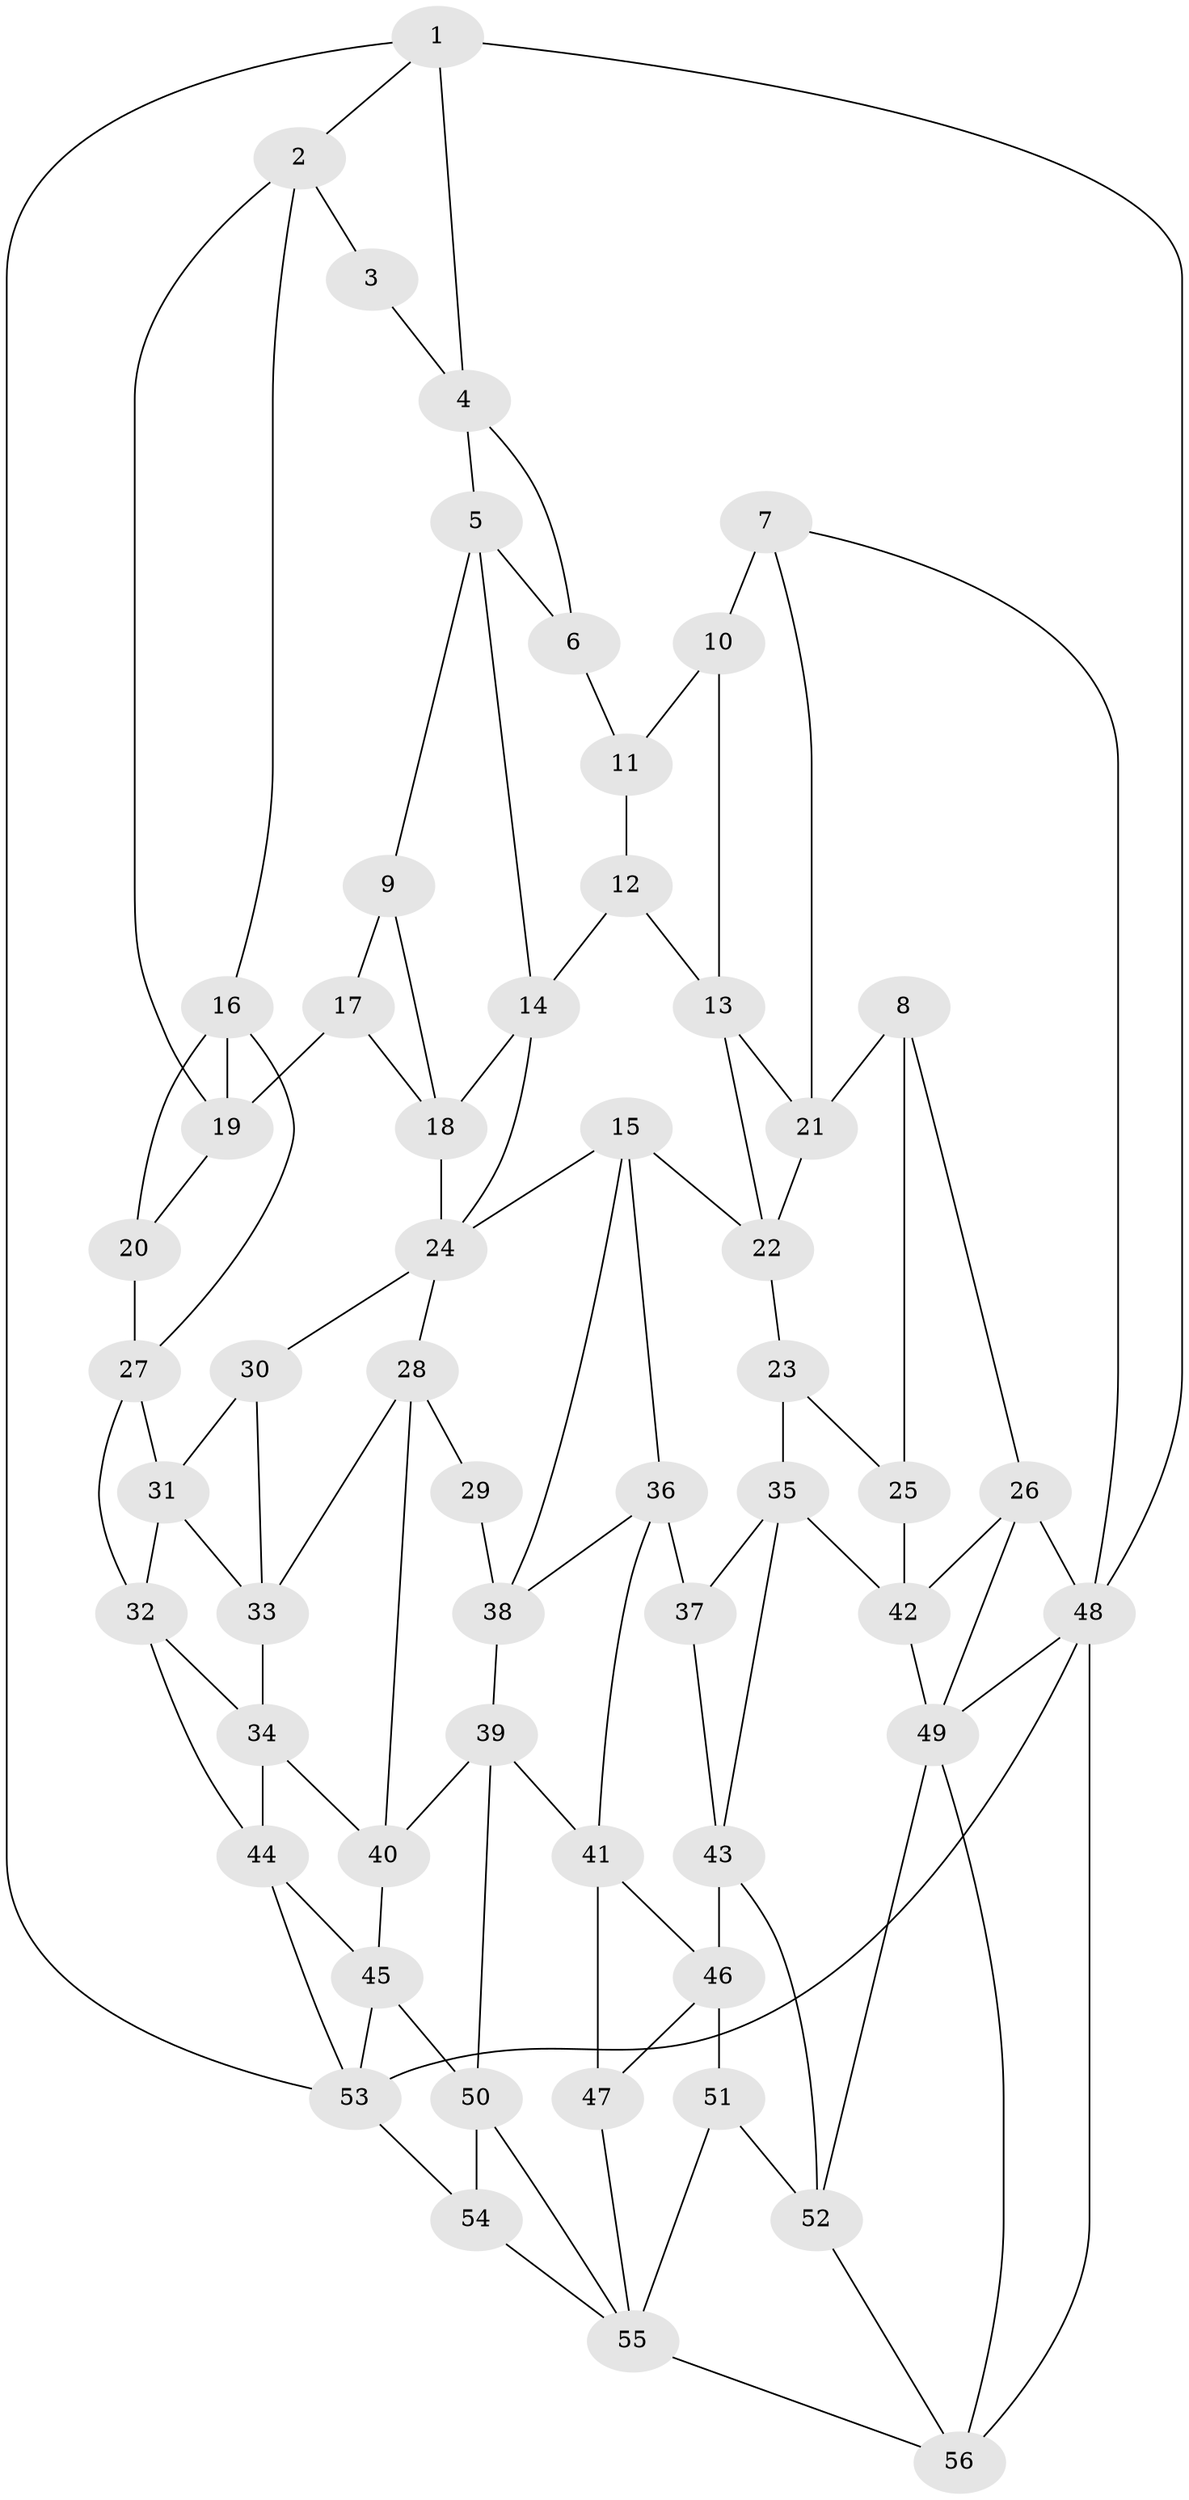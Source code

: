 // original degree distribution, {3: 0.021739130434782608, 6: 0.2318840579710145, 4: 0.2318840579710145, 5: 0.5144927536231884}
// Generated by graph-tools (version 1.1) at 2025/38/03/04/25 23:38:28]
// undirected, 56 vertices, 105 edges
graph export_dot {
  node [color=gray90,style=filled];
  1;
  2;
  3;
  4;
  5;
  6;
  7;
  8;
  9;
  10;
  11;
  12;
  13;
  14;
  15;
  16;
  17;
  18;
  19;
  20;
  21;
  22;
  23;
  24;
  25;
  26;
  27;
  28;
  29;
  30;
  31;
  32;
  33;
  34;
  35;
  36;
  37;
  38;
  39;
  40;
  41;
  42;
  43;
  44;
  45;
  46;
  47;
  48;
  49;
  50;
  51;
  52;
  53;
  54;
  55;
  56;
  1 -- 2 [weight=1.0];
  1 -- 4 [weight=1.0];
  1 -- 48 [weight=1.0];
  1 -- 53 [weight=1.0];
  2 -- 3 [weight=1.0];
  2 -- 16 [weight=1.0];
  2 -- 19 [weight=1.0];
  3 -- 4 [weight=2.0];
  4 -- 5 [weight=1.0];
  4 -- 6 [weight=1.0];
  5 -- 6 [weight=1.0];
  5 -- 9 [weight=1.0];
  5 -- 14 [weight=1.0];
  6 -- 11 [weight=1.0];
  7 -- 10 [weight=2.0];
  7 -- 21 [weight=1.0];
  7 -- 48 [weight=1.0];
  8 -- 21 [weight=2.0];
  8 -- 25 [weight=1.0];
  8 -- 26 [weight=1.0];
  9 -- 17 [weight=1.0];
  9 -- 18 [weight=1.0];
  10 -- 11 [weight=2.0];
  10 -- 13 [weight=1.0];
  11 -- 12 [weight=1.0];
  12 -- 13 [weight=1.0];
  12 -- 14 [weight=1.0];
  13 -- 21 [weight=1.0];
  13 -- 22 [weight=1.0];
  14 -- 18 [weight=1.0];
  14 -- 24 [weight=1.0];
  15 -- 22 [weight=1.0];
  15 -- 24 [weight=1.0];
  15 -- 36 [weight=1.0];
  15 -- 38 [weight=1.0];
  16 -- 19 [weight=2.0];
  16 -- 20 [weight=2.0];
  16 -- 27 [weight=1.0];
  17 -- 18 [weight=1.0];
  17 -- 19 [weight=2.0];
  18 -- 24 [weight=1.0];
  19 -- 20 [weight=1.0];
  20 -- 27 [weight=1.0];
  21 -- 22 [weight=1.0];
  22 -- 23 [weight=1.0];
  23 -- 25 [weight=1.0];
  23 -- 35 [weight=1.0];
  24 -- 28 [weight=1.0];
  24 -- 30 [weight=1.0];
  25 -- 42 [weight=1.0];
  26 -- 42 [weight=1.0];
  26 -- 48 [weight=1.0];
  26 -- 49 [weight=1.0];
  27 -- 31 [weight=1.0];
  27 -- 32 [weight=1.0];
  28 -- 29 [weight=1.0];
  28 -- 33 [weight=1.0];
  28 -- 40 [weight=1.0];
  29 -- 38 [weight=2.0];
  30 -- 31 [weight=1.0];
  30 -- 33 [weight=2.0];
  31 -- 32 [weight=1.0];
  31 -- 33 [weight=1.0];
  32 -- 34 [weight=1.0];
  32 -- 44 [weight=1.0];
  33 -- 34 [weight=1.0];
  34 -- 40 [weight=1.0];
  34 -- 44 [weight=1.0];
  35 -- 37 [weight=1.0];
  35 -- 42 [weight=1.0];
  35 -- 43 [weight=1.0];
  36 -- 37 [weight=2.0];
  36 -- 38 [weight=2.0];
  36 -- 41 [weight=1.0];
  37 -- 43 [weight=1.0];
  38 -- 39 [weight=1.0];
  39 -- 40 [weight=1.0];
  39 -- 41 [weight=1.0];
  39 -- 50 [weight=1.0];
  40 -- 45 [weight=1.0];
  41 -- 46 [weight=1.0];
  41 -- 47 [weight=1.0];
  42 -- 49 [weight=1.0];
  43 -- 46 [weight=2.0];
  43 -- 52 [weight=1.0];
  44 -- 45 [weight=1.0];
  44 -- 53 [weight=1.0];
  45 -- 50 [weight=1.0];
  45 -- 53 [weight=1.0];
  46 -- 47 [weight=1.0];
  46 -- 51 [weight=2.0];
  47 -- 55 [weight=1.0];
  48 -- 49 [weight=1.0];
  48 -- 53 [weight=1.0];
  48 -- 56 [weight=1.0];
  49 -- 52 [weight=1.0];
  49 -- 56 [weight=1.0];
  50 -- 54 [weight=2.0];
  50 -- 55 [weight=1.0];
  51 -- 52 [weight=1.0];
  51 -- 55 [weight=1.0];
  52 -- 56 [weight=1.0];
  53 -- 54 [weight=1.0];
  54 -- 55 [weight=1.0];
  55 -- 56 [weight=1.0];
}
